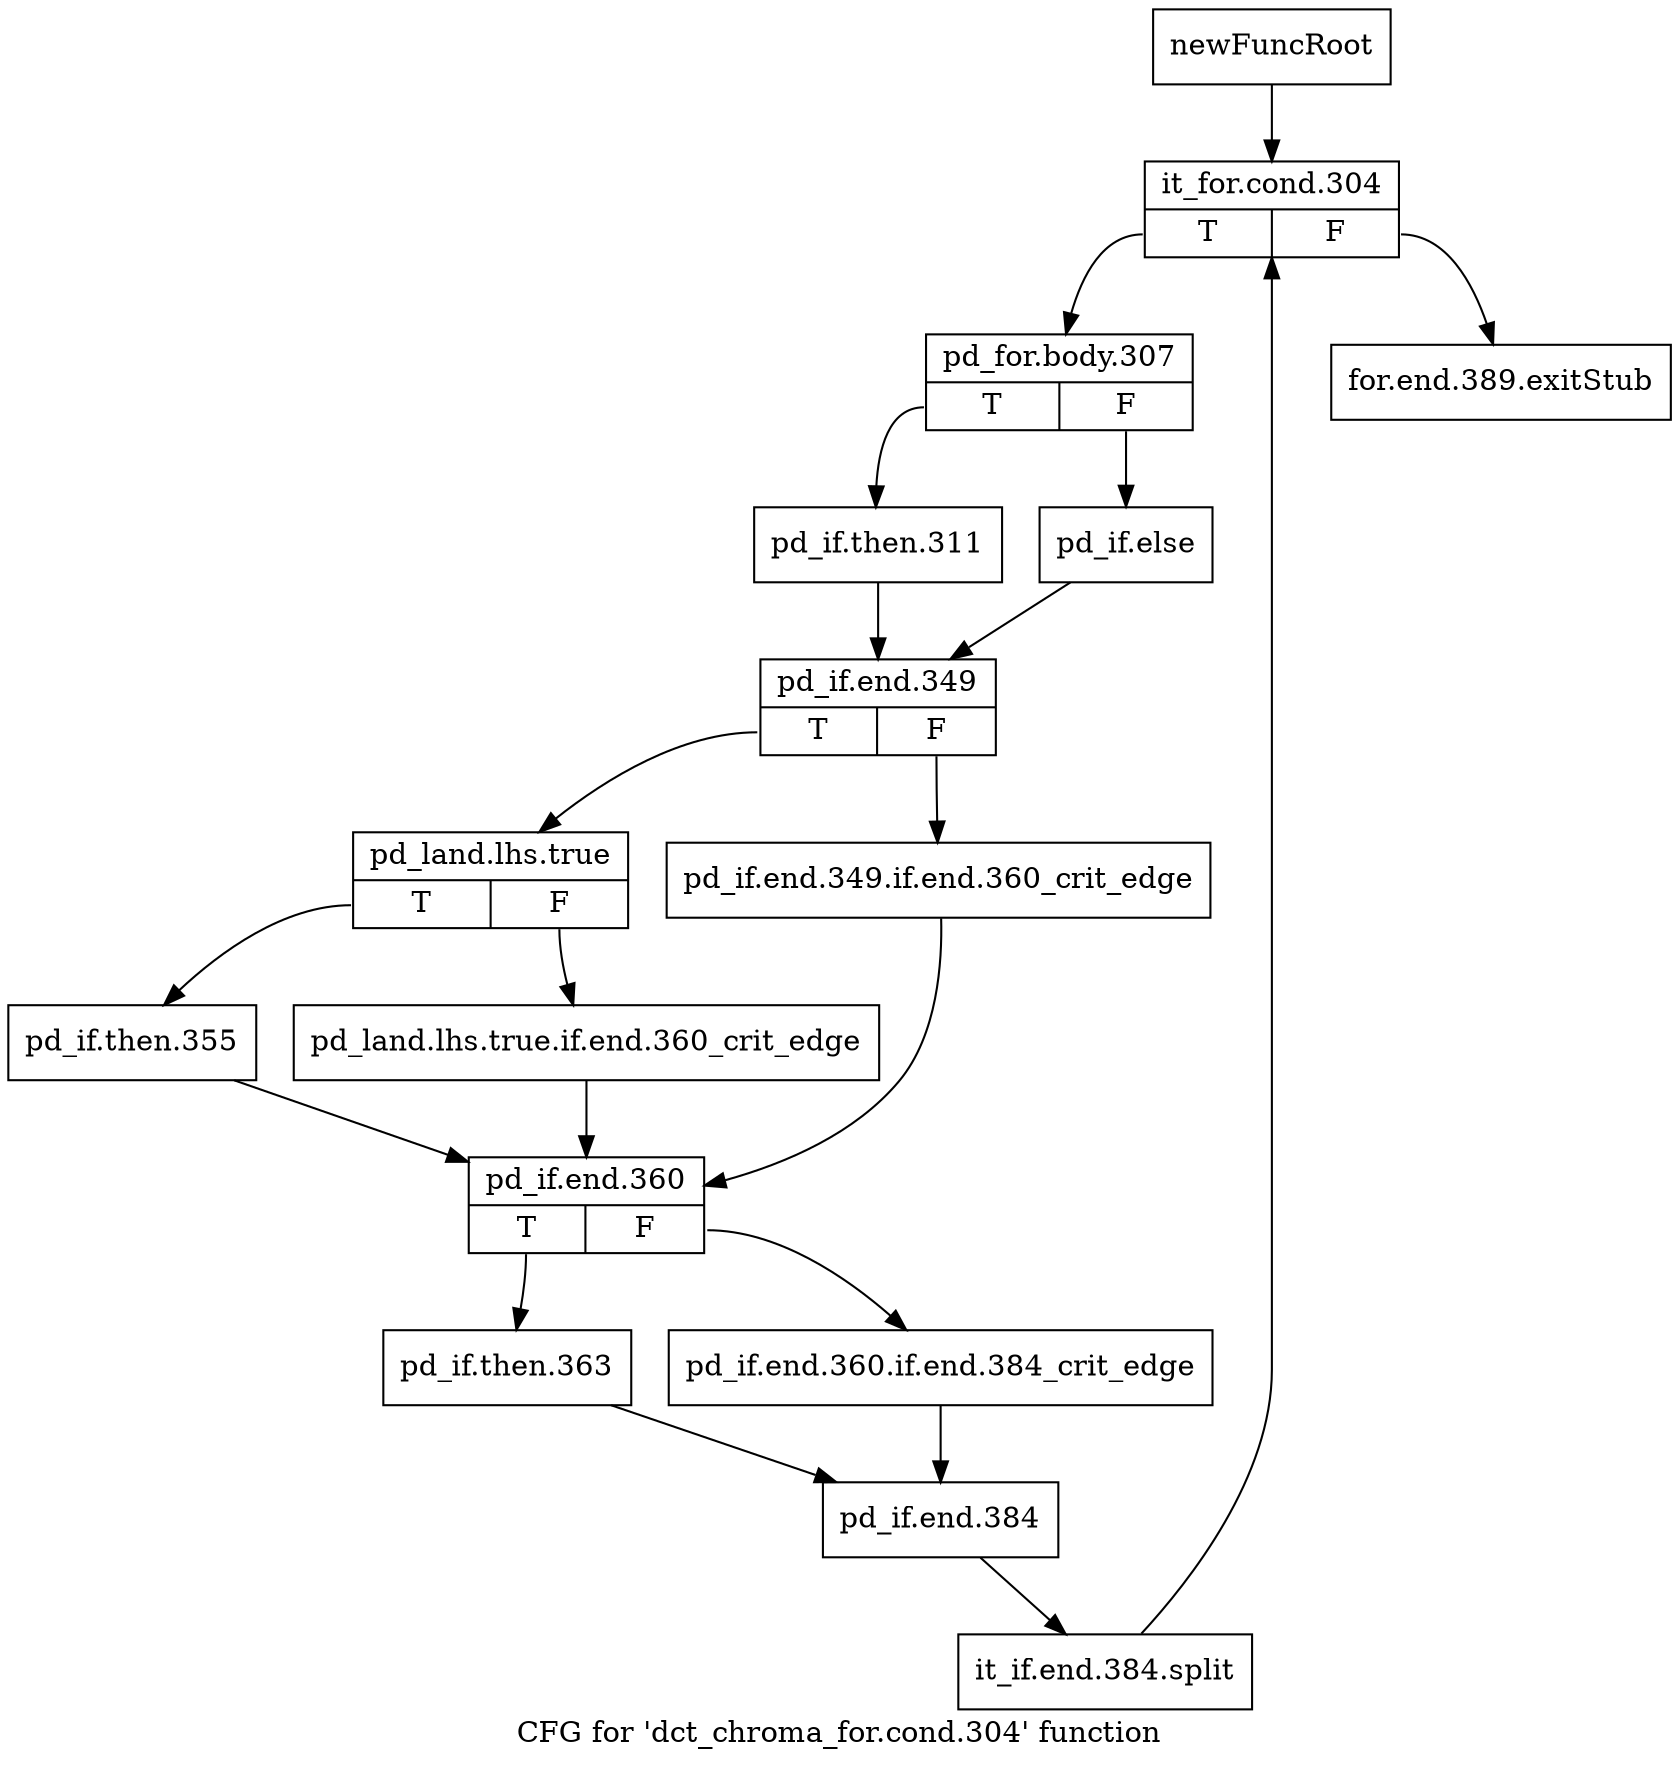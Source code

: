 digraph "CFG for 'dct_chroma_for.cond.304' function" {
	label="CFG for 'dct_chroma_for.cond.304' function";

	Node0x1f8cb90 [shape=record,label="{newFuncRoot}"];
	Node0x1f8cb90 -> Node0x1f8cc30;
	Node0x1f8cbe0 [shape=record,label="{for.end.389.exitStub}"];
	Node0x1f8cc30 [shape=record,label="{it_for.cond.304|{<s0>T|<s1>F}}"];
	Node0x1f8cc30:s0 -> Node0x1f8cc80;
	Node0x1f8cc30:s1 -> Node0x1f8cbe0;
	Node0x1f8cc80 [shape=record,label="{pd_for.body.307|{<s0>T|<s1>F}}"];
	Node0x1f8cc80:s0 -> Node0x1f8cd20;
	Node0x1f8cc80:s1 -> Node0x1f8ccd0;
	Node0x1f8ccd0 [shape=record,label="{pd_if.else}"];
	Node0x1f8ccd0 -> Node0x1f8cd70;
	Node0x1f8cd20 [shape=record,label="{pd_if.then.311}"];
	Node0x1f8cd20 -> Node0x1f8cd70;
	Node0x1f8cd70 [shape=record,label="{pd_if.end.349|{<s0>T|<s1>F}}"];
	Node0x1f8cd70:s0 -> Node0x1f8ce10;
	Node0x1f8cd70:s1 -> Node0x1f8cdc0;
	Node0x1f8cdc0 [shape=record,label="{pd_if.end.349.if.end.360_crit_edge}"];
	Node0x1f8cdc0 -> Node0x1f8cf00;
	Node0x1f8ce10 [shape=record,label="{pd_land.lhs.true|{<s0>T|<s1>F}}"];
	Node0x1f8ce10:s0 -> Node0x1f8ceb0;
	Node0x1f8ce10:s1 -> Node0x1f8ce60;
	Node0x1f8ce60 [shape=record,label="{pd_land.lhs.true.if.end.360_crit_edge}"];
	Node0x1f8ce60 -> Node0x1f8cf00;
	Node0x1f8ceb0 [shape=record,label="{pd_if.then.355}"];
	Node0x1f8ceb0 -> Node0x1f8cf00;
	Node0x1f8cf00 [shape=record,label="{pd_if.end.360|{<s0>T|<s1>F}}"];
	Node0x1f8cf00:s0 -> Node0x1f8cfa0;
	Node0x1f8cf00:s1 -> Node0x1f8cf50;
	Node0x1f8cf50 [shape=record,label="{pd_if.end.360.if.end.384_crit_edge}"];
	Node0x1f8cf50 -> Node0x1f8cff0;
	Node0x1f8cfa0 [shape=record,label="{pd_if.then.363}"];
	Node0x1f8cfa0 -> Node0x1f8cff0;
	Node0x1f8cff0 [shape=record,label="{pd_if.end.384}"];
	Node0x1f8cff0 -> Node0x37534a0;
	Node0x37534a0 [shape=record,label="{it_if.end.384.split}"];
	Node0x37534a0 -> Node0x1f8cc30;
}
